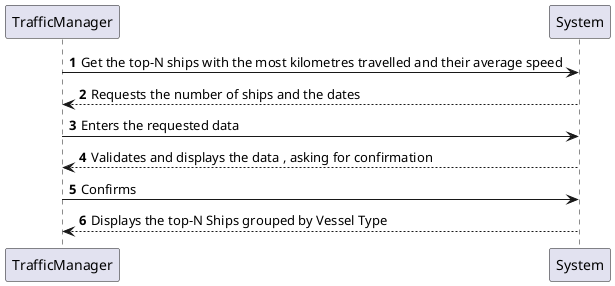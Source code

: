 @startuml
'https://plantuml.com/sequence-diagram

autonumber

TrafficManager -> System : Get the top-N ships with the most kilometres travelled and their average speed
System --> TrafficManager: Requests the number of ships and the dates
TrafficManager -> System : Enters the requested data
System --> TrafficManager : Validates and displays the data , asking for confirmation
TrafficManager -> System : Confirms
System --> TrafficManager : Displays the top-N Ships grouped by Vessel Type
@enduml